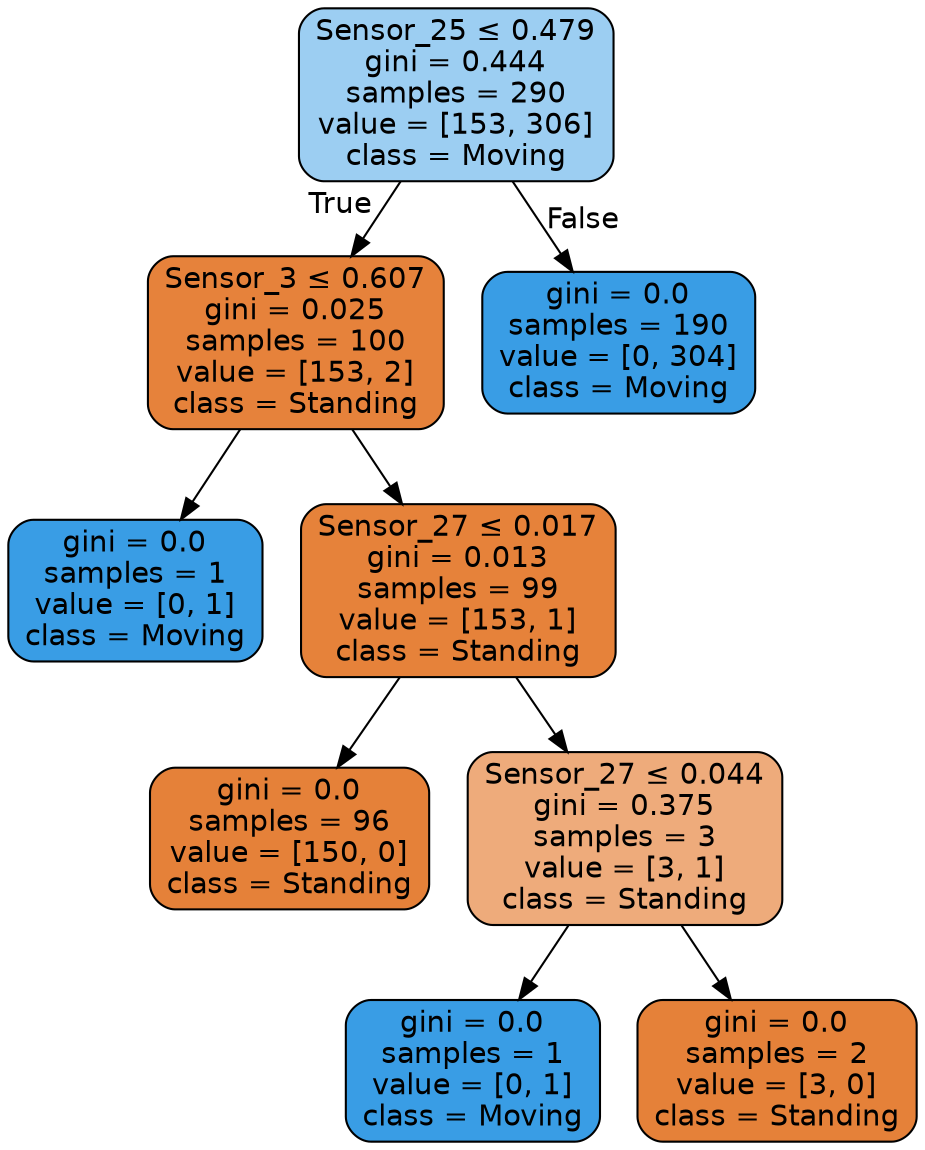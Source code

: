 digraph Tree {
node [shape=box, style="filled, rounded", color="black", fontname=helvetica] ;
edge [fontname=helvetica] ;
0 [label=<Sensor_25 &le; 0.479<br/>gini = 0.444<br/>samples = 290<br/>value = [153, 306]<br/>class = Moving>, fillcolor="#399de57f"] ;
1 [label=<Sensor_3 &le; 0.607<br/>gini = 0.025<br/>samples = 100<br/>value = [153, 2]<br/>class = Standing>, fillcolor="#e58139fc"] ;
0 -> 1 [labeldistance=2.5, labelangle=45, headlabel="True"] ;
2 [label=<gini = 0.0<br/>samples = 1<br/>value = [0, 1]<br/>class = Moving>, fillcolor="#399de5ff"] ;
1 -> 2 ;
3 [label=<Sensor_27 &le; 0.017<br/>gini = 0.013<br/>samples = 99<br/>value = [153, 1]<br/>class = Standing>, fillcolor="#e58139fd"] ;
1 -> 3 ;
4 [label=<gini = 0.0<br/>samples = 96<br/>value = [150, 0]<br/>class = Standing>, fillcolor="#e58139ff"] ;
3 -> 4 ;
5 [label=<Sensor_27 &le; 0.044<br/>gini = 0.375<br/>samples = 3<br/>value = [3, 1]<br/>class = Standing>, fillcolor="#e58139aa"] ;
3 -> 5 ;
6 [label=<gini = 0.0<br/>samples = 1<br/>value = [0, 1]<br/>class = Moving>, fillcolor="#399de5ff"] ;
5 -> 6 ;
7 [label=<gini = 0.0<br/>samples = 2<br/>value = [3, 0]<br/>class = Standing>, fillcolor="#e58139ff"] ;
5 -> 7 ;
8 [label=<gini = 0.0<br/>samples = 190<br/>value = [0, 304]<br/>class = Moving>, fillcolor="#399de5ff"] ;
0 -> 8 [labeldistance=2.5, labelangle=-45, headlabel="False"] ;
}